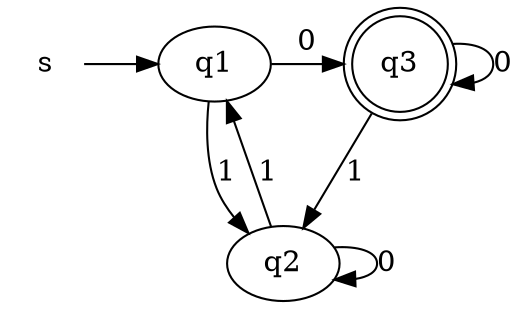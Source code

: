 digraph graphDFA{ 
s[shape=circle, color=white];
q1;
{rank="same";s;q1}
s->q1[label = "\n"];
q3;
{rank="same";q1;q3 }
q1->q3[label = "0"];
q2;
q1->q2[label="1"];
q2;
q2;
q2->q2[label = "0"];
q1;
q2->q1[label="1"];
q3[shape="doublecircle"];
q3;
q3->q3[label = "0"];
q2;
q3->q2[label = "1"];
}
